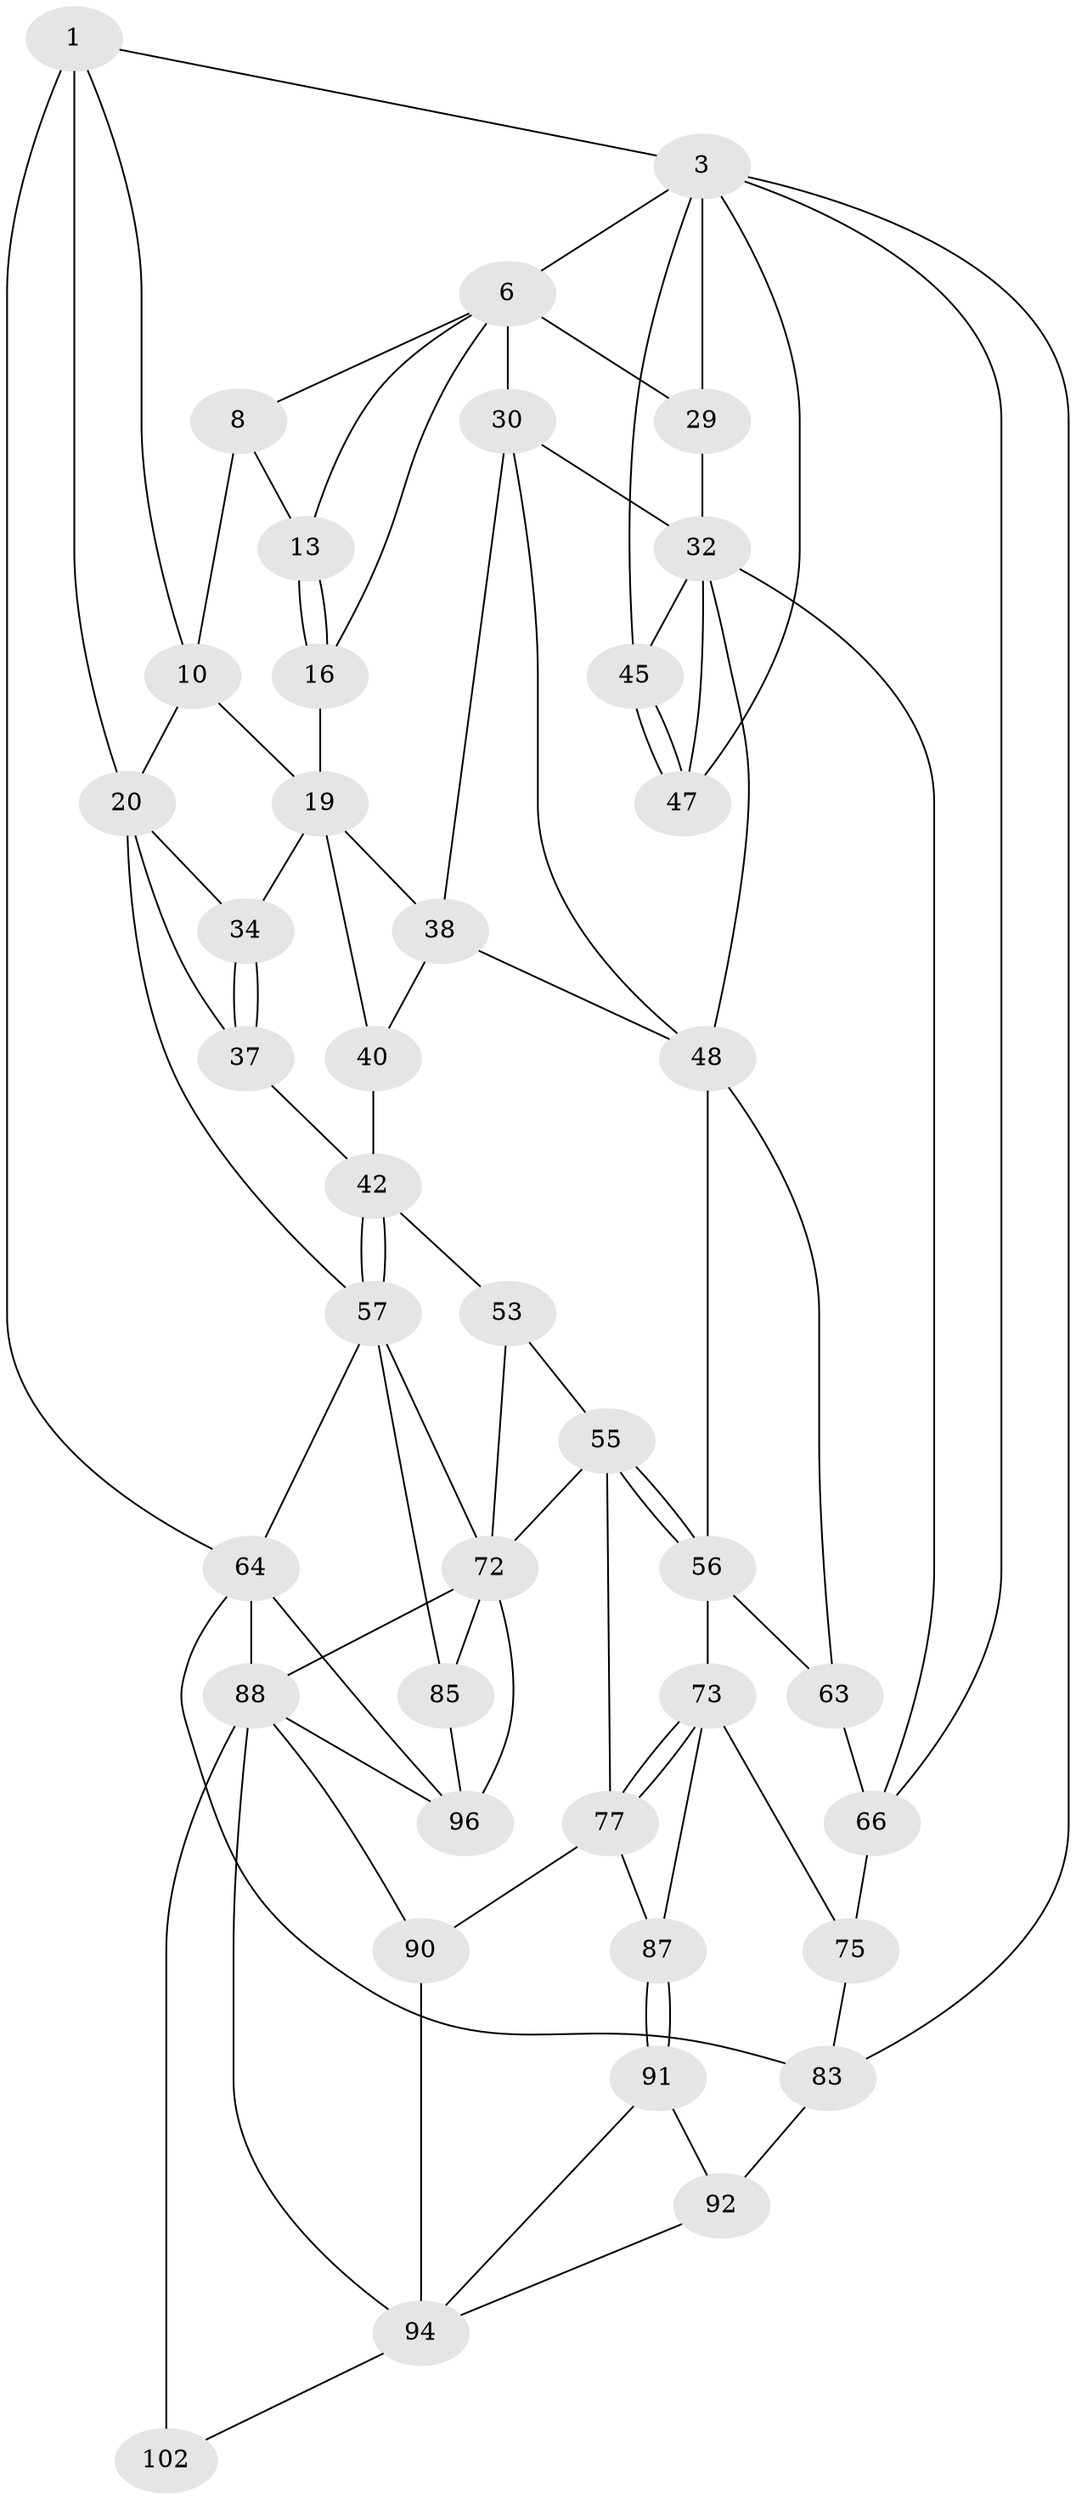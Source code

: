 // original degree distribution, {3: 0.019230769230769232, 5: 0.5384615384615384, 6: 0.21153846153846154, 4: 0.23076923076923078}
// Generated by graph-tools (version 1.1) at 2025/21/03/04/25 18:21:04]
// undirected, 41 vertices, 88 edges
graph export_dot {
graph [start="1"]
  node [color=gray90,style=filled];
  1 [pos="+0.8287127907668808+0",super="+9+2"];
  3 [pos="+0+0",super="+52+4"];
  6 [pos="+0.46073398266299614+0",super="+7+14"];
  8 [pos="+0.7167439942611737+0",super="+12"];
  10 [pos="+0.7559008045817629+0.14756952993657482",super="+22+11"];
  13 [pos="+0.6277468151221909+0.1550559003250024"];
  16 [pos="+0.6256378133527893+0.17370533302998517",super="+17"];
  19 [pos="+0.6624971864155966+0.1815368647260093",super="+23"];
  20 [pos="+1+0.08014784907824828",super="+21+36"];
  29 [pos="+0.22016068668353628+0.23385454664200214"];
  30 [pos="+0.4163078873798817+0.2692649566285856",super="+31"];
  32 [pos="+0.24730726784499057+0.27874060249092913",super="+33+46"];
  34 [pos="+0.7905904781194989+0.3049459486544929"];
  37 [pos="+0.7993730483339415+0.3129038834582441"];
  38 [pos="+0.46527724169043705+0.39815268815742044",super="+39"];
  40 [pos="+0.6429479981757763+0.4178535302507232",super="+41"];
  42 [pos="+0.7937627373908717+0.4181494354212429",super="+43"];
  45 [pos="+0.0817188781602271+0.39419185219867703"];
  47 [pos="+0.05863015121429122+0.4630589575659297"];
  48 [pos="+0.30908920863445694+0.3926706143139096",super="+51+49"];
  53 [pos="+0.6430691267291165+0.4725872185093453",super="+61+54"];
  55 [pos="+0.5614227334721404+0.5806697196734266",super="+76"];
  56 [pos="+0.45624044214465015+0.5075130412394483",super="+62"];
  57 [pos="+1+0.5277024599913474",super="+58"];
  63 [pos="+0.31544757060704176+0.5443241149169973"];
  64 [pos="+1+1",super="+103"];
  66 [pos="+0.18110431449115255+0.5711786428961149",super="+67+69"];
  72 [pos="+0.8844082165279666+0.6535689237980148",super="+80"];
  73 [pos="+0.3822981242293436+0.6023496166901637",super="+74"];
  75 [pos="+0.23135424273727676+0.7076957504524853",super="+79"];
  77 [pos="+0.4794439156310659+0.7144958297567117",super="+86"];
  83 [pos="+0+1",super="+84+93"];
  85 [pos="+0.8877700369011013+0.8888891499248068"];
  87 [pos="+0.394921189993386+0.7615368067020031"];
  88 [pos="+0.6270746315418186+0.9209339864234816",super="+89+98"];
  90 [pos="+0.46169777341662427+0.8310976523113067"];
  91 [pos="+0.28643992121757605+0.8923477700925335"];
  92 [pos="+0.16547677553042178+0.8417449198148734",super="+99"];
  94 [pos="+0.4198469940283615+0.9031791626990145",super="+95"];
  96 [pos="+0.8827456158782312+0.9123038150616136",super="+97"];
  102 [pos="+0.40462159079710563+1"];
  1 -- 10;
  1 -- 64;
  1 -- 3;
  1 -- 20 [weight=2];
  3 -- 83 [weight=2];
  3 -- 66;
  3 -- 47;
  3 -- 29;
  3 -- 6 [weight=2];
  3 -- 45;
  6 -- 8;
  6 -- 13;
  6 -- 16;
  6 -- 29;
  6 -- 30;
  8 -- 10;
  8 -- 13;
  10 -- 20;
  10 -- 19 [weight=2];
  13 -- 16;
  13 -- 16;
  16 -- 19 [weight=2];
  19 -- 34;
  19 -- 38;
  19 -- 40 [weight=2];
  20 -- 34;
  20 -- 57;
  20 -- 37;
  29 -- 32;
  30 -- 38;
  30 -- 32;
  30 -- 48;
  32 -- 45;
  32 -- 66;
  32 -- 47;
  32 -- 48;
  34 -- 37;
  34 -- 37;
  37 -- 42;
  38 -- 48;
  38 -- 40;
  40 -- 42;
  42 -- 57 [weight=2];
  42 -- 57;
  42 -- 53 [weight=2];
  45 -- 47;
  45 -- 47;
  48 -- 56;
  48 -- 63;
  53 -- 72;
  53 -- 55 [weight=2];
  55 -- 56;
  55 -- 56;
  55 -- 72;
  55 -- 77;
  56 -- 73;
  56 -- 63;
  57 -- 64;
  57 -- 85;
  57 -- 72;
  63 -- 66;
  64 -- 83;
  64 -- 88;
  64 -- 96;
  66 -- 75 [weight=2];
  72 -- 85;
  72 -- 88;
  72 -- 96;
  73 -- 77;
  73 -- 77;
  73 -- 75;
  73 -- 87;
  75 -- 83;
  77 -- 90;
  77 -- 87;
  83 -- 92 [weight=2];
  85 -- 96;
  87 -- 91;
  87 -- 91;
  88 -- 90;
  88 -- 102 [weight=2];
  88 -- 94;
  88 -- 96;
  90 -- 94;
  91 -- 92;
  91 -- 94;
  92 -- 94;
  94 -- 102;
}
